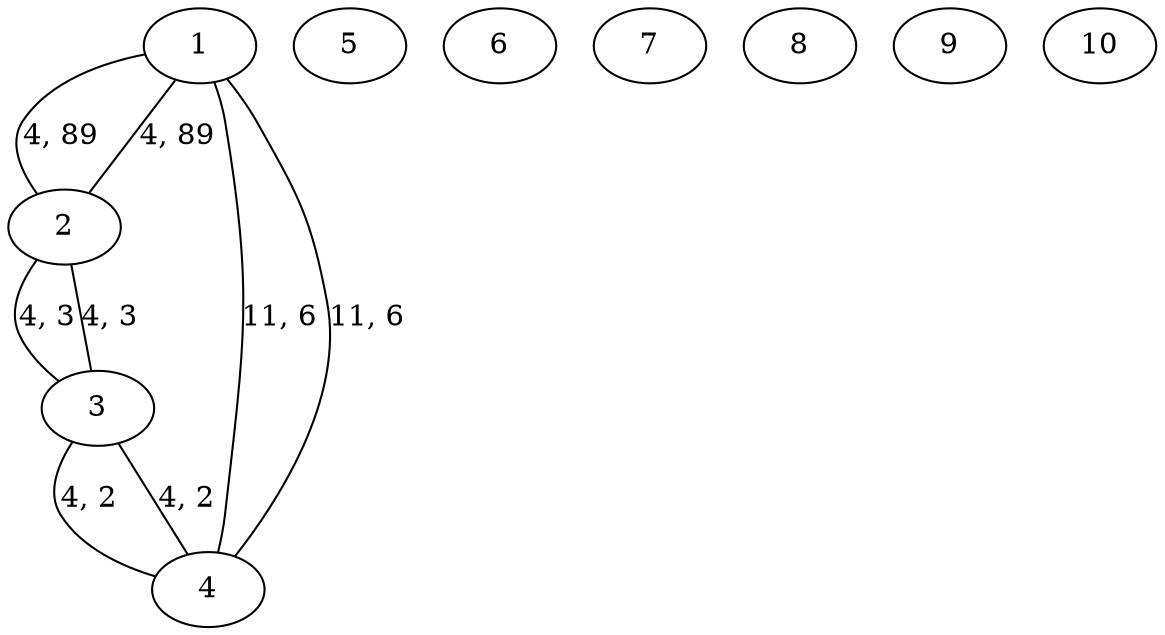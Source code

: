 graph {
	1
	2
	3
	4
	5
	6
	7
	8
	9
	10
	1 -- 4 [label="11, 6"]
	1 -- 2 [label="4, 89"]
	2 -- 3 [label="4, 3"]
	2 -- 1 [label="4, 89"]
	3 -- 2 [label="4, 3"]
	3 -- 4 [label="4, 2"]
	4 -- 3 [label="4, 2"]
	4 -- 1 [label="11, 6"]
}
